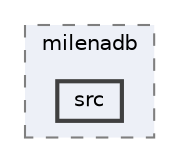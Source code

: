 digraph "external/milenadb/src"
{
 // LATEX_PDF_SIZE
  bgcolor="transparent";
  edge [fontname=Helvetica,fontsize=10,labelfontname=Helvetica,labelfontsize=10];
  node [fontname=Helvetica,fontsize=10,shape=box,height=0.2,width=0.4];
  compound=true
  subgraph clusterdir_88ffdb36b03d7b4690390b973a7b42b1 {
    graph [ bgcolor="#edf0f7", pencolor="grey50", label="milenadb", fontname=Helvetica,fontsize=10 style="filled,dashed", URL="dir_88ffdb36b03d7b4690390b973a7b42b1.html",tooltip=""]
  dir_6335e14a47ca4dbc54d47bec9426a441 [label="src", fillcolor="#edf0f7", color="grey25", style="filled,bold", URL="dir_6335e14a47ca4dbc54d47bec9426a441.html",tooltip=""];
  }
}
